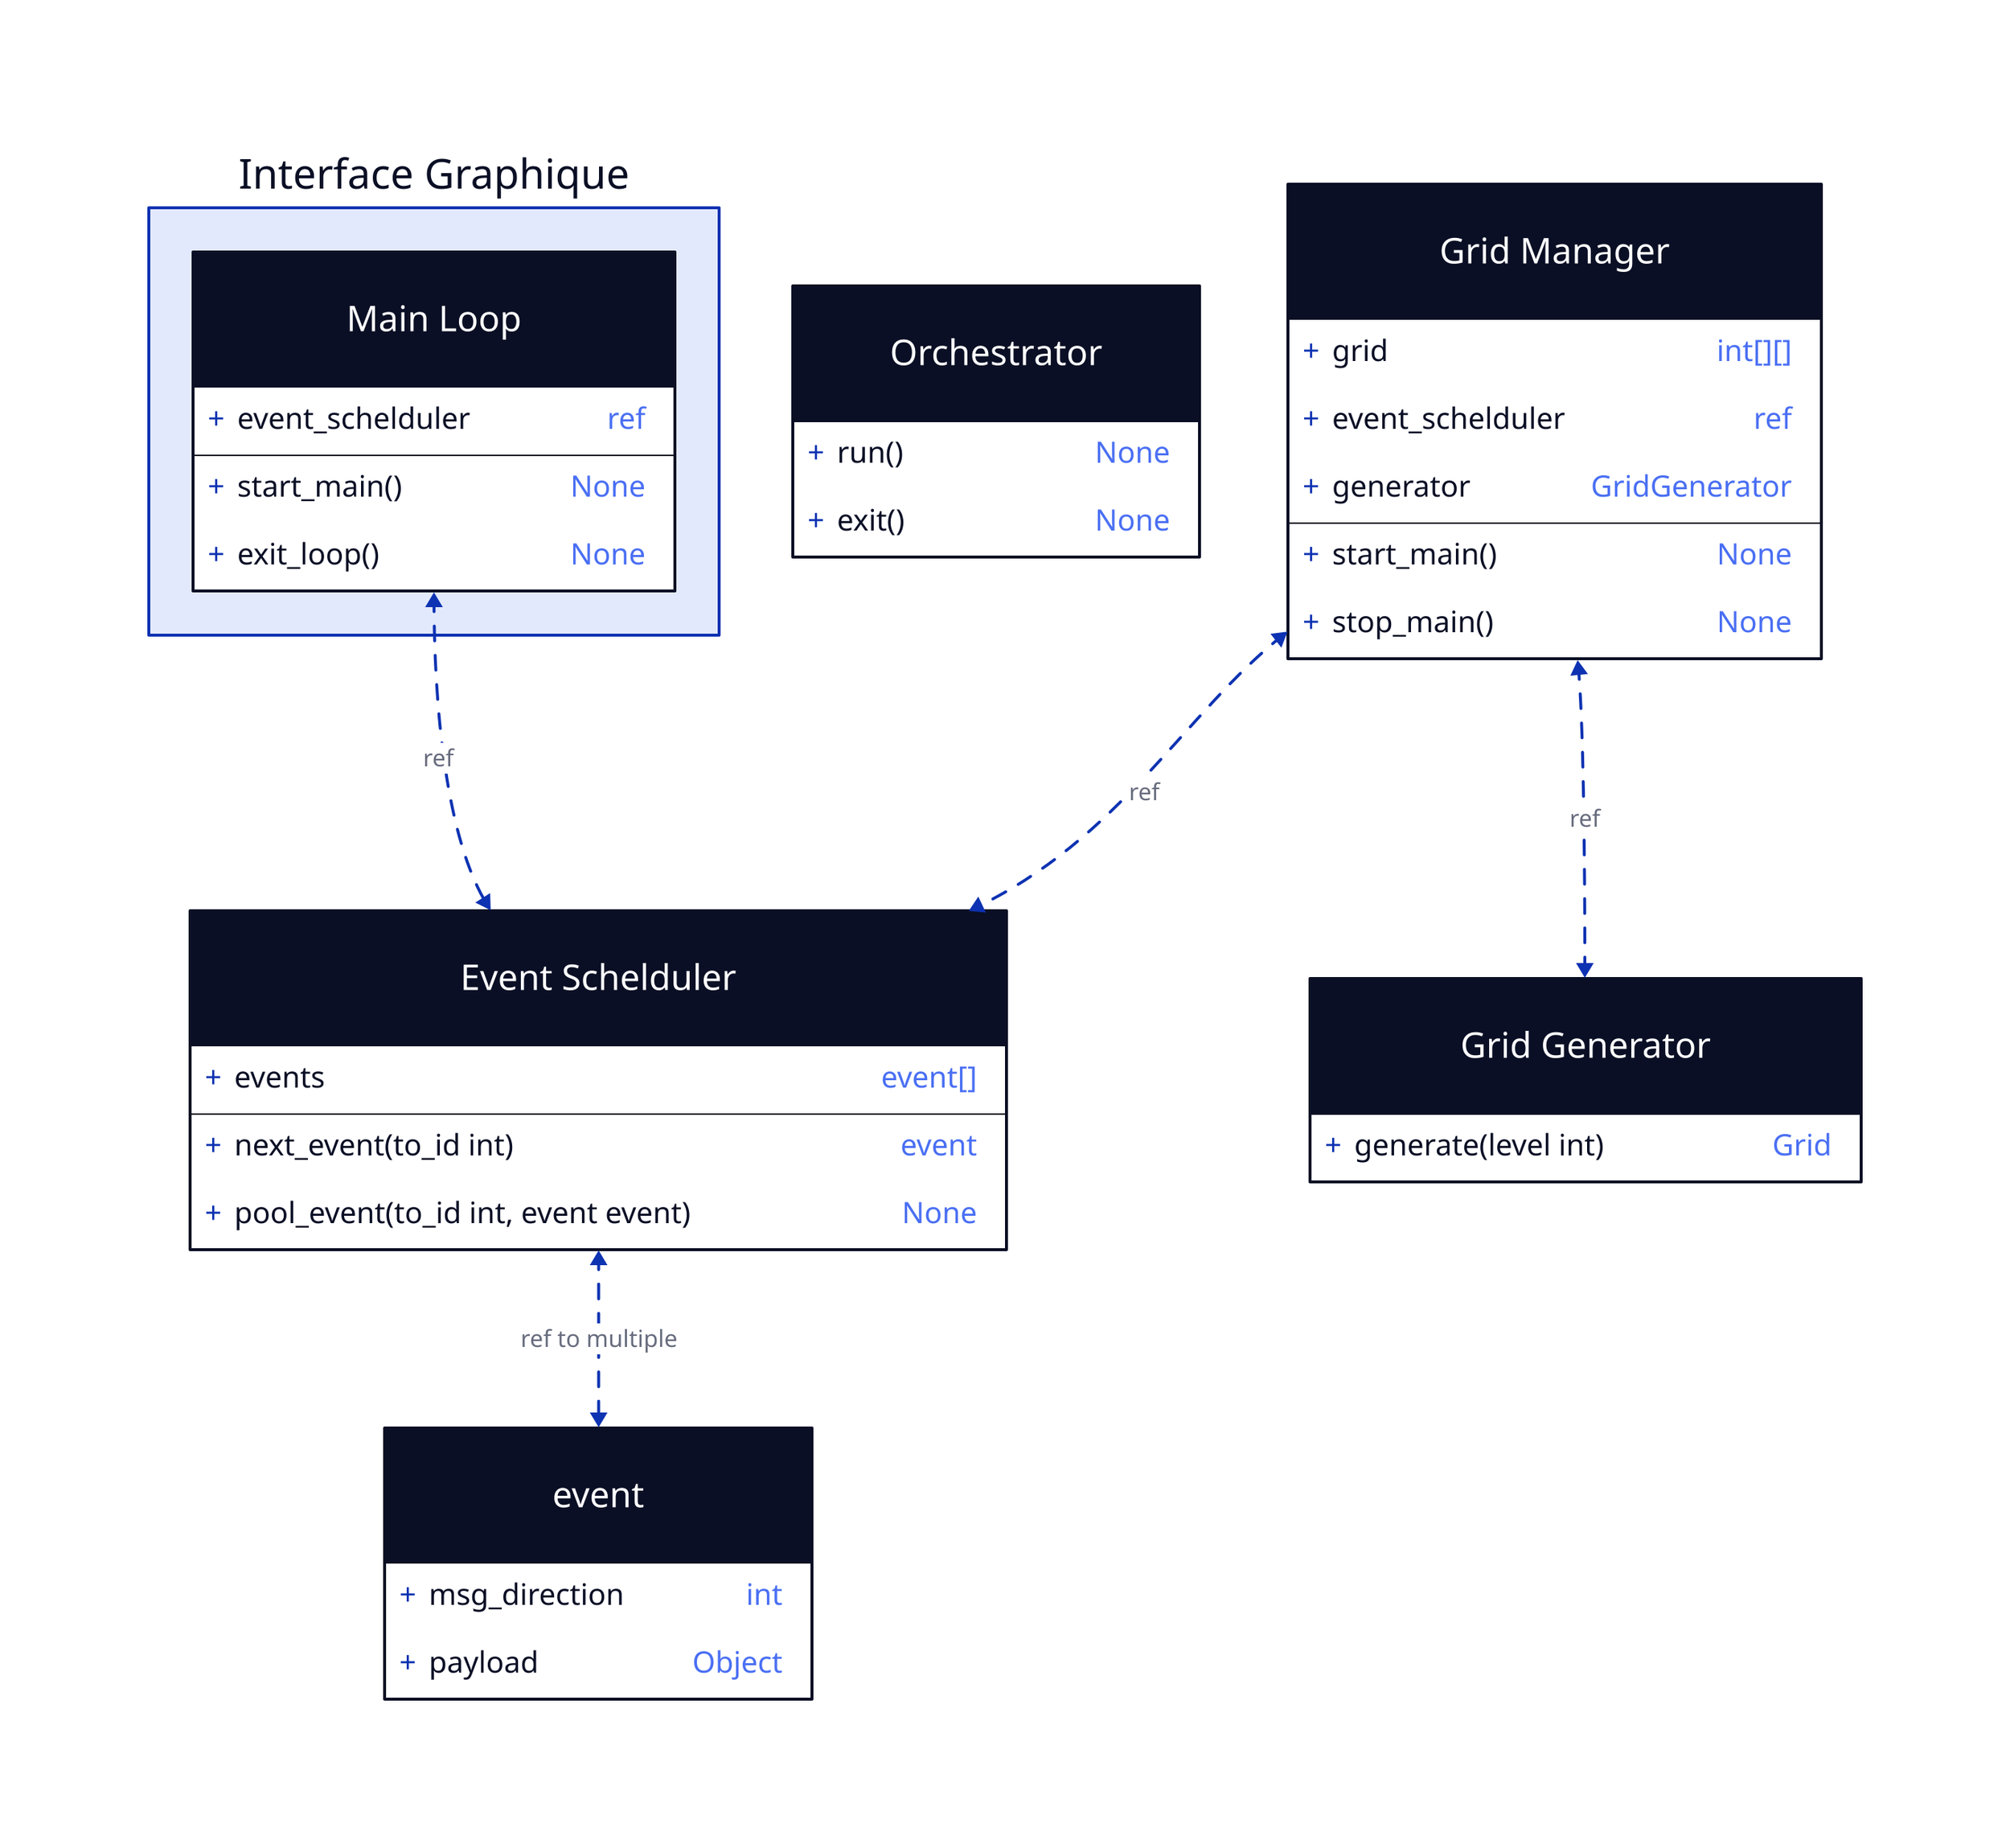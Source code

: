 gui: Interface Graphique {
    ml: Main Loop {
        shape: class

        event_schelduler: "ref"
        start_main(): None
        exit_loop(): None
    }
}

ev-s: Event Schelduler {
    shape: class

    events: "event[]"
    next_event(to_id int): "event"
    pool_event(to_id int, event event): None
}

grid: Grid Manager {
    shape: class

    grid: Grid
    event_schelduler: "ref"
    generator: GridGenerator

    start_main(): None
    stop_main(): None
}

Grid {
    shape: class

    grid: "int[][]"
}

gen: Grid Generator {
    shape: class

    generate(level int): Grid
}

orchestrator: Orchestrator {
    shape: class

    run(): None
    exit(): None
}

event {
    shape: class

    msg_direction: int
    payload: Object
}

gui.ml.event_schelduler <-> ev-s: ref {
    style.stroke-dash: 5
}
ev-s.events <-> event: ref to multiple {
    style.stroke-dash: 5
}

grid.event_schelduler <-> ev-s: ref {
    style.stroke-dash: 5
}

grid.generator <-> gen: ref {
    style.stroke-dash: 5
}

